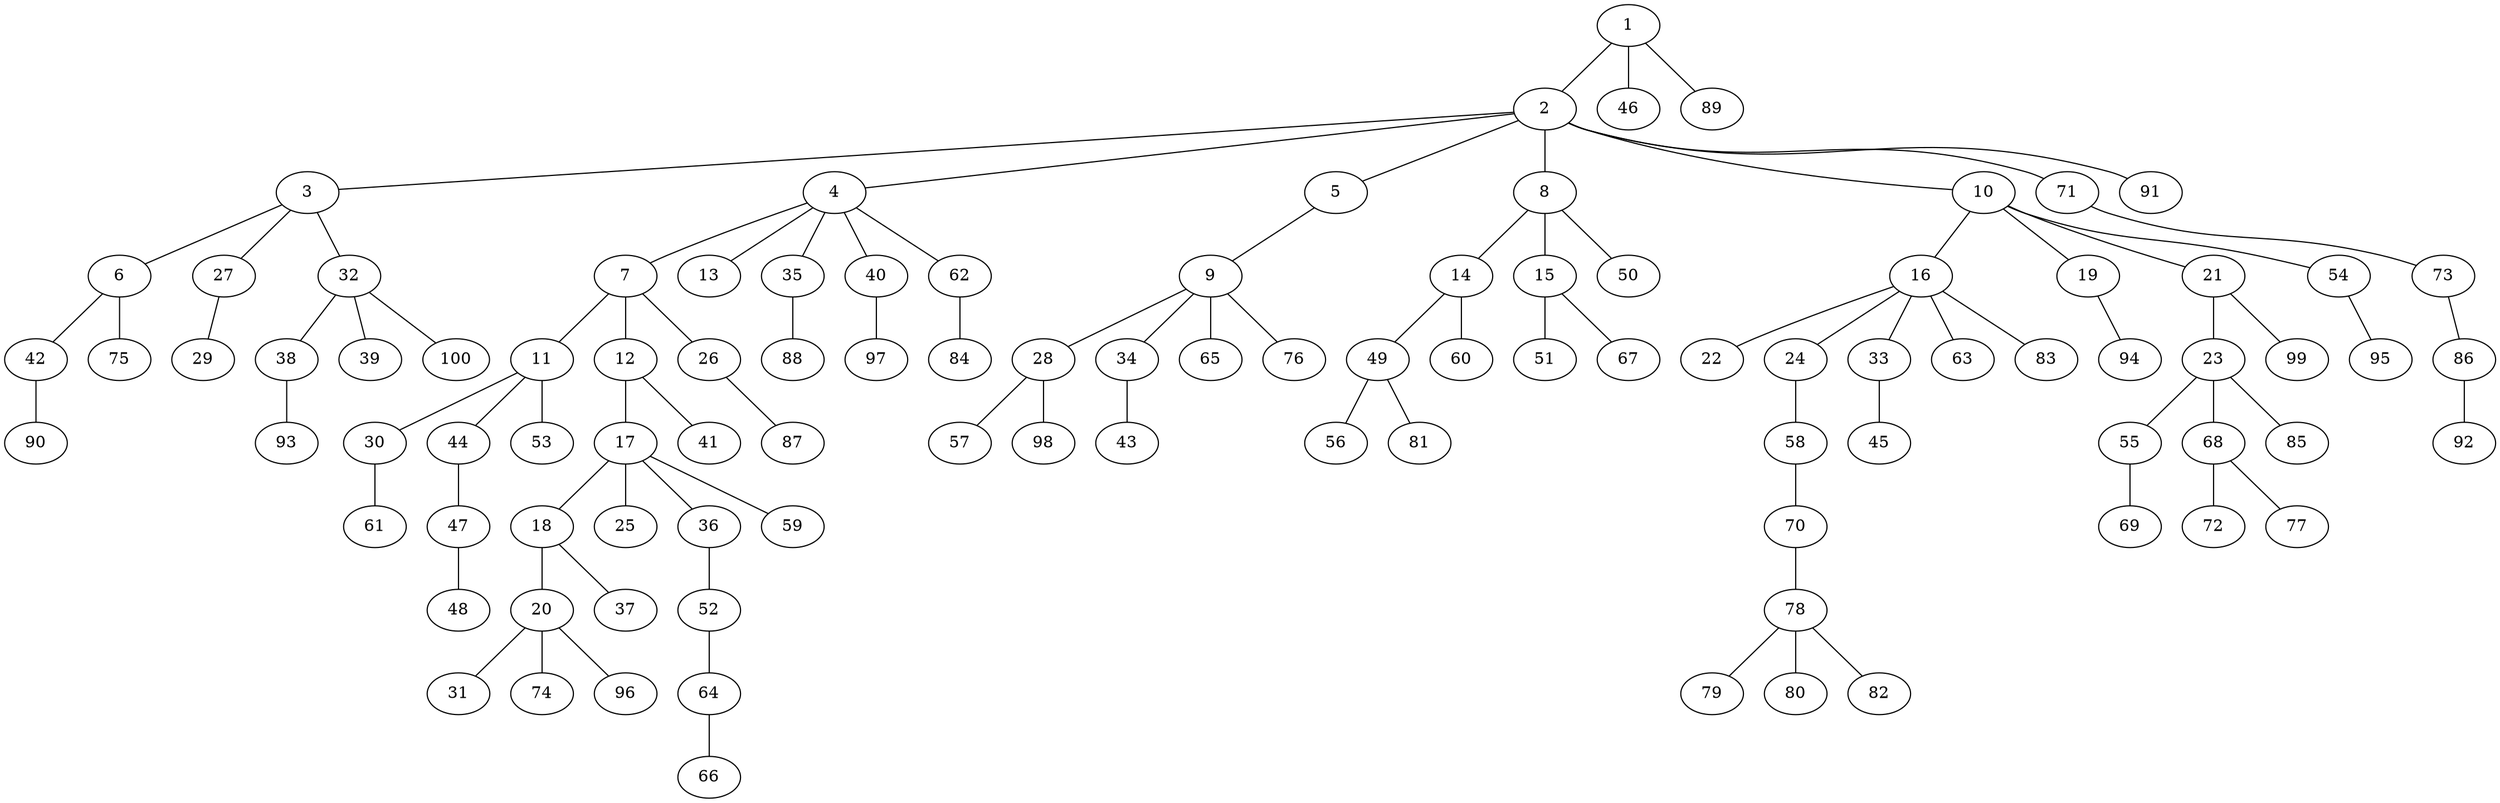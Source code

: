 graph graphname {1--2
1--46
1--89
2--3
2--4
2--5
2--8
2--10
2--71
2--91
3--6
3--27
3--32
4--7
4--13
4--35
4--40
4--62
5--9
6--42
6--75
7--11
7--12
7--26
8--14
8--15
8--50
9--28
9--34
9--65
9--76
10--16
10--19
10--21
10--54
11--30
11--44
11--53
12--17
12--41
14--49
14--60
15--51
15--67
16--22
16--24
16--33
16--63
16--83
17--18
17--25
17--36
17--59
18--20
18--37
19--94
20--31
20--74
20--96
21--23
21--99
23--55
23--68
23--85
24--58
26--87
27--29
28--57
28--98
30--61
32--38
32--39
32--100
33--45
34--43
35--88
36--52
38--93
40--97
42--90
44--47
47--48
49--56
49--81
52--64
54--95
55--69
58--70
62--84
64--66
68--72
68--77
70--78
71--73
73--86
78--79
78--80
78--82
86--92
}
